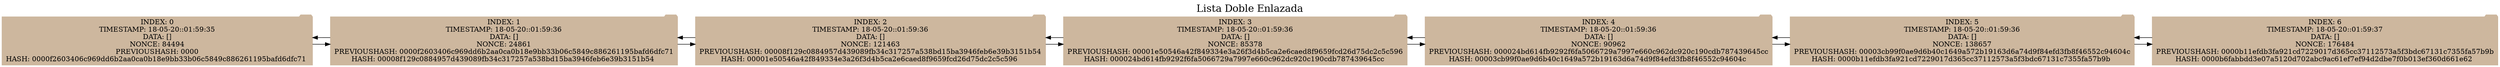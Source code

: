 digraph Blockchain {
graph[label="Lista Doble Enlazada", labelloc=t, fontsize=20, compound=true];
rankdir = LR;
node [shape=folder, fontcolor = black, style = filled, color = bisque3];
splines=false; Blockchain0 [label ="INDEX: 0\nTIMESTAMP: 18-05-20::01:59:35\nDATA: []\nNONCE: 84494\nPREVIOUSHASH: 0000\nHASH: 0000f2603406c969dd6b2aa0ca0b18e9bb33b06c5849c886261195bafd6dfc71 "]
Blockchain1 [label ="INDEX: 1\nTIMESTAMP: 18-05-20::01:59:36\nDATA: []\nNONCE: 24861\nPREVIOUSHASH: 0000f2603406c969dd6b2aa0ca0b18e9bb33b06c5849c886261195bafd6dfc71\nHASH: 00008f129c0884957d439089fb34c317257a538bd15ba3946feb6e39b3151b54 "]
Blockchain2 [label ="INDEX: 2\nTIMESTAMP: 18-05-20::01:59:36\nDATA: []\nNONCE: 121463\nPREVIOUSHASH: 00008f129c0884957d439089fb34c317257a538bd15ba3946feb6e39b3151b54\nHASH: 00001e50546a42f849334e3a26f3d4b5ca2e6caed8f9659fcd26d75dc2c5c596 "]
Blockchain3 [label ="INDEX: 3\nTIMESTAMP: 18-05-20::01:59:36\nDATA: []\nNONCE: 85378\nPREVIOUSHASH: 00001e50546a42f849334e3a26f3d4b5ca2e6caed8f9659fcd26d75dc2c5c596\nHASH: 000024bd614fb9292f6fa5066729a7997e660c962dc920c190cdb787439645cc "]
Blockchain4 [label ="INDEX: 4\nTIMESTAMP: 18-05-20::01:59:36\nDATA: []\nNONCE: 90962\nPREVIOUSHASH: 000024bd614fb9292f6fa5066729a7997e660c962dc920c190cdb787439645cc\nHASH: 00003cb99f0ae9d6b40c1649a572b19163d6a74d9f84efd3fb8f46552c94604c "]
Blockchain5 [label ="INDEX: 5\nTIMESTAMP: 18-05-20::01:59:36\nDATA: []\nNONCE: 138657\nPREVIOUSHASH: 00003cb99f0ae9d6b40c1649a572b19163d6a74d9f84efd3fb8f46552c94604c\nHASH: 0000b11efdb3fa921cd7229017d365cc37112573a5f3bdc67131c7355fa57b9b "]
Blockchain6 [label ="INDEX: 6\nTIMESTAMP: 18-05-20::01:59:37\nDATA: []\nNONCE: 176484\nPREVIOUSHASH: 0000b11efdb3fa921cd7229017d365cc37112573a5f3bdc67131c7355fa57b9b\nHASH: 0000b6fabbdd3e07a5120d702abc9ac61ef7ef94d2dbe7f0b013ef360d661e62 "]
Blockchain0->Blockchain1
Blockchain1->Blockchain0
Blockchain1->Blockchain2
Blockchain2->Blockchain1
Blockchain2->Blockchain3
Blockchain3->Blockchain2
Blockchain3->Blockchain4
Blockchain4->Blockchain3
Blockchain4->Blockchain5
Blockchain5->Blockchain4
Blockchain5->Blockchain6
Blockchain6->Blockchain5
}